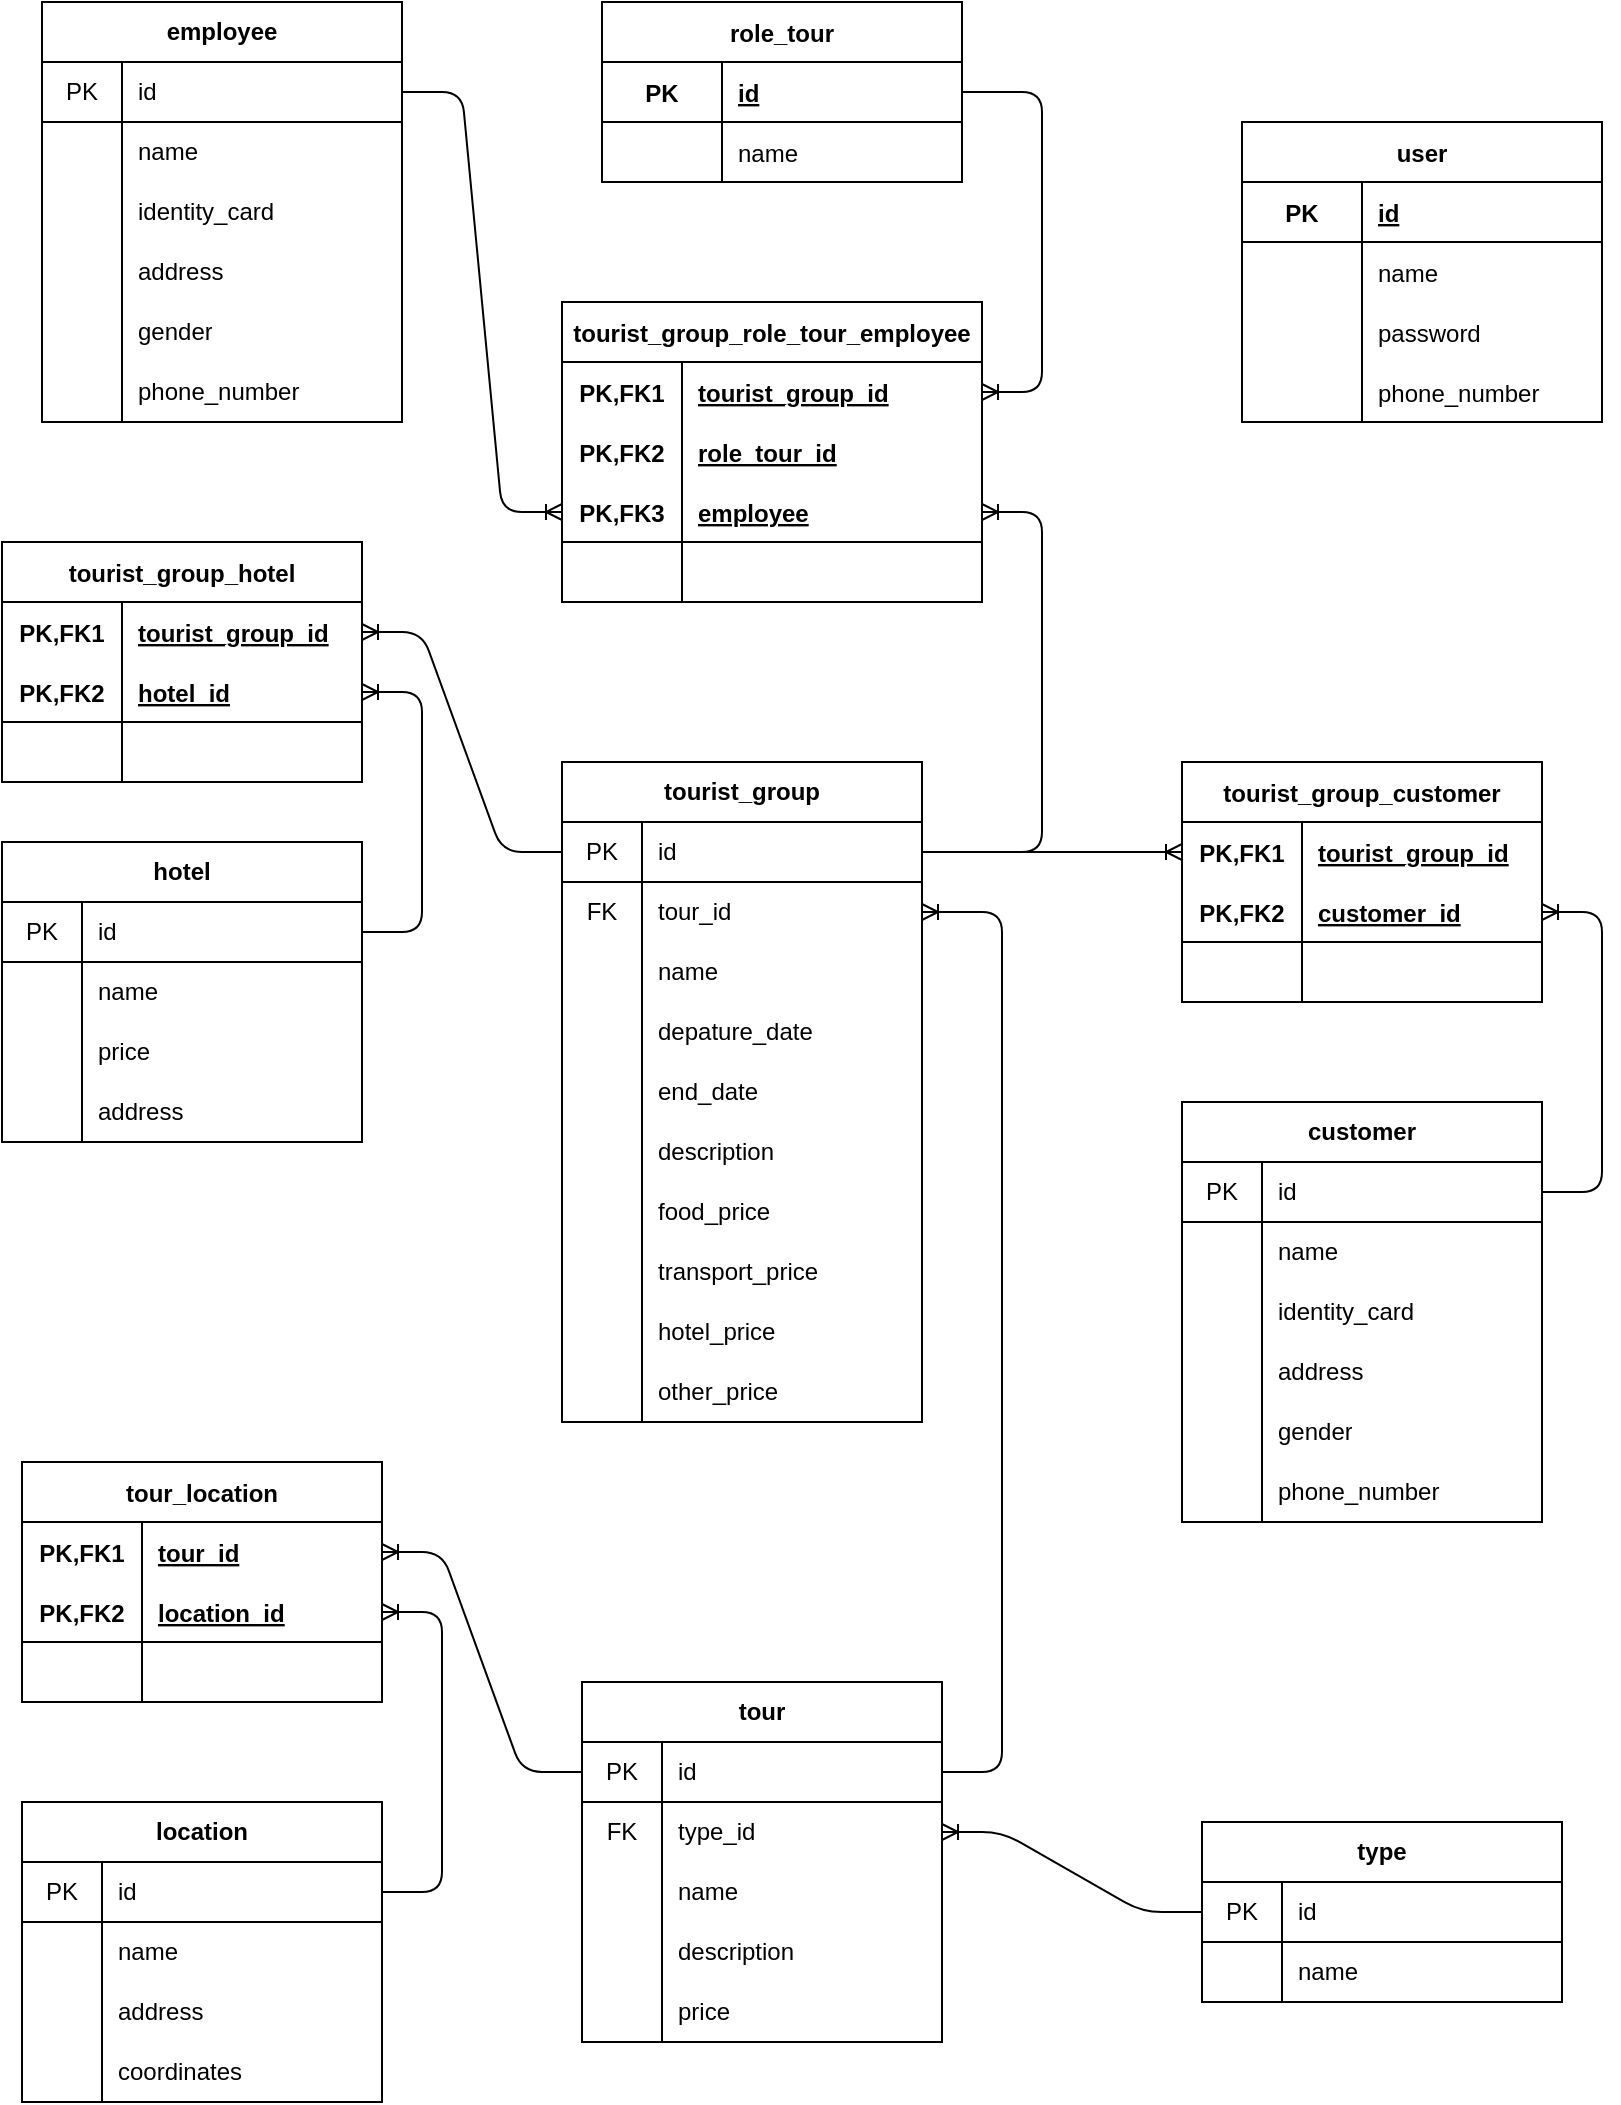 <mxfile version="14.2.9" type="device"><diagram id="lUeKgYUDVkB5Q3evvLeI" name="Page-1"><mxGraphModel dx="942" dy="582" grid="1" gridSize="10" guides="1" tooltips="1" connect="1" arrows="1" fold="1" page="1" pageScale="1" pageWidth="850" pageHeight="1100" math="0" shadow="0"><root><mxCell id="0"/><mxCell id="1" parent="0"/><mxCell id="vAfsDBwlQdZObKv4hRx3-1" value="tour" style="shape=table;html=1;whiteSpace=wrap;startSize=30;container=1;collapsible=0;childLayout=tableLayout;fixedRows=1;rowLines=0;fontStyle=1;align=center;" parent="1" vertex="1"><mxGeometry x="310" y="860" width="180" height="180" as="geometry"/></mxCell><mxCell id="vAfsDBwlQdZObKv4hRx3-2" value="" style="shape=partialRectangle;html=1;whiteSpace=wrap;collapsible=0;dropTarget=0;pointerEvents=0;fillColor=none;top=0;left=0;bottom=1;right=0;points=[[0,0.5],[1,0.5]];portConstraint=eastwest;" parent="vAfsDBwlQdZObKv4hRx3-1" vertex="1"><mxGeometry y="30" width="180" height="30" as="geometry"/></mxCell><mxCell id="vAfsDBwlQdZObKv4hRx3-3" value="PK" style="shape=partialRectangle;html=1;whiteSpace=wrap;connectable=0;fillColor=none;top=0;left=0;bottom=0;right=0;overflow=hidden;" parent="vAfsDBwlQdZObKv4hRx3-2" vertex="1"><mxGeometry width="40" height="30" as="geometry"/></mxCell><mxCell id="vAfsDBwlQdZObKv4hRx3-4" value="id" style="shape=partialRectangle;html=1;whiteSpace=wrap;connectable=0;fillColor=none;top=0;left=0;bottom=0;right=0;align=left;spacingLeft=6;overflow=hidden;" parent="vAfsDBwlQdZObKv4hRx3-2" vertex="1"><mxGeometry x="40" width="140" height="30" as="geometry"/></mxCell><mxCell id="NGo3W7iAm7WaBRAVLlbS-33" style="shape=partialRectangle;html=1;whiteSpace=wrap;collapsible=0;dropTarget=0;pointerEvents=0;fillColor=none;top=0;left=0;bottom=0;right=0;points=[[0,0.5],[1,0.5]];portConstraint=eastwest;" parent="vAfsDBwlQdZObKv4hRx3-1" vertex="1"><mxGeometry y="60" width="180" height="30" as="geometry"/></mxCell><mxCell id="NGo3W7iAm7WaBRAVLlbS-34" value="FK" style="shape=partialRectangle;html=1;whiteSpace=wrap;connectable=0;fillColor=none;top=0;left=0;bottom=0;right=0;overflow=hidden;" parent="NGo3W7iAm7WaBRAVLlbS-33" vertex="1"><mxGeometry width="40" height="30" as="geometry"/></mxCell><mxCell id="NGo3W7iAm7WaBRAVLlbS-35" value="type_id" style="shape=partialRectangle;html=1;whiteSpace=wrap;connectable=0;fillColor=none;top=0;left=0;bottom=0;right=0;align=left;spacingLeft=6;overflow=hidden;" parent="NGo3W7iAm7WaBRAVLlbS-33" vertex="1"><mxGeometry x="40" width="140" height="30" as="geometry"/></mxCell><mxCell id="vAfsDBwlQdZObKv4hRx3-5" value="" style="shape=partialRectangle;html=1;whiteSpace=wrap;collapsible=0;dropTarget=0;pointerEvents=0;fillColor=none;top=0;left=0;bottom=0;right=0;points=[[0,0.5],[1,0.5]];portConstraint=eastwest;" parent="vAfsDBwlQdZObKv4hRx3-1" vertex="1"><mxGeometry y="90" width="180" height="30" as="geometry"/></mxCell><mxCell id="vAfsDBwlQdZObKv4hRx3-6" value="" style="shape=partialRectangle;html=1;whiteSpace=wrap;connectable=0;fillColor=none;top=0;left=0;bottom=0;right=0;overflow=hidden;" parent="vAfsDBwlQdZObKv4hRx3-5" vertex="1"><mxGeometry width="40" height="30" as="geometry"/></mxCell><mxCell id="vAfsDBwlQdZObKv4hRx3-7" value="name" style="shape=partialRectangle;html=1;whiteSpace=wrap;connectable=0;fillColor=none;top=0;left=0;bottom=0;right=0;align=left;spacingLeft=6;overflow=hidden;" parent="vAfsDBwlQdZObKv4hRx3-5" vertex="1"><mxGeometry x="40" width="140" height="30" as="geometry"/></mxCell><mxCell id="vAfsDBwlQdZObKv4hRx3-8" value="" style="shape=partialRectangle;html=1;whiteSpace=wrap;collapsible=0;dropTarget=0;pointerEvents=0;fillColor=none;top=0;left=0;bottom=0;right=0;points=[[0,0.5],[1,0.5]];portConstraint=eastwest;" parent="vAfsDBwlQdZObKv4hRx3-1" vertex="1"><mxGeometry y="120" width="180" height="30" as="geometry"/></mxCell><mxCell id="vAfsDBwlQdZObKv4hRx3-9" value="" style="shape=partialRectangle;html=1;whiteSpace=wrap;connectable=0;fillColor=none;top=0;left=0;bottom=0;right=0;overflow=hidden;" parent="vAfsDBwlQdZObKv4hRx3-8" vertex="1"><mxGeometry width="40" height="30" as="geometry"/></mxCell><mxCell id="vAfsDBwlQdZObKv4hRx3-10" value="description" style="shape=partialRectangle;html=1;whiteSpace=wrap;connectable=0;fillColor=none;top=0;left=0;bottom=0;right=0;align=left;spacingLeft=6;overflow=hidden;" parent="vAfsDBwlQdZObKv4hRx3-8" vertex="1"><mxGeometry x="40" width="140" height="30" as="geometry"/></mxCell><mxCell id="vAfsDBwlQdZObKv4hRx3-21" style="shape=partialRectangle;html=1;whiteSpace=wrap;collapsible=0;dropTarget=0;pointerEvents=0;fillColor=none;top=0;left=0;bottom=0;right=0;points=[[0,0.5],[1,0.5]];portConstraint=eastwest;" parent="vAfsDBwlQdZObKv4hRx3-1" vertex="1"><mxGeometry y="150" width="180" height="30" as="geometry"/></mxCell><mxCell id="vAfsDBwlQdZObKv4hRx3-22" style="shape=partialRectangle;html=1;whiteSpace=wrap;connectable=0;fillColor=none;top=0;left=0;bottom=0;right=0;overflow=hidden;" parent="vAfsDBwlQdZObKv4hRx3-21" vertex="1"><mxGeometry width="40" height="30" as="geometry"/></mxCell><mxCell id="vAfsDBwlQdZObKv4hRx3-23" value="price" style="shape=partialRectangle;html=1;whiteSpace=wrap;connectable=0;fillColor=none;top=0;left=0;bottom=0;right=0;align=left;spacingLeft=6;overflow=hidden;" parent="vAfsDBwlQdZObKv4hRx3-21" vertex="1"><mxGeometry x="40" width="140" height="30" as="geometry"/></mxCell><mxCell id="vAfsDBwlQdZObKv4hRx3-24" value="location" style="shape=table;html=1;whiteSpace=wrap;startSize=30;container=1;collapsible=0;childLayout=tableLayout;fixedRows=1;rowLines=0;fontStyle=1;align=center;" parent="1" vertex="1"><mxGeometry x="30" y="920" width="180" height="150" as="geometry"/></mxCell><mxCell id="vAfsDBwlQdZObKv4hRx3-25" value="" style="shape=partialRectangle;html=1;whiteSpace=wrap;collapsible=0;dropTarget=0;pointerEvents=0;fillColor=none;top=0;left=0;bottom=1;right=0;points=[[0,0.5],[1,0.5]];portConstraint=eastwest;" parent="vAfsDBwlQdZObKv4hRx3-24" vertex="1"><mxGeometry y="30" width="180" height="30" as="geometry"/></mxCell><mxCell id="vAfsDBwlQdZObKv4hRx3-26" value="PK" style="shape=partialRectangle;html=1;whiteSpace=wrap;connectable=0;fillColor=none;top=0;left=0;bottom=0;right=0;overflow=hidden;" parent="vAfsDBwlQdZObKv4hRx3-25" vertex="1"><mxGeometry width="40" height="30" as="geometry"/></mxCell><mxCell id="vAfsDBwlQdZObKv4hRx3-27" value="id" style="shape=partialRectangle;html=1;whiteSpace=wrap;connectable=0;fillColor=none;top=0;left=0;bottom=0;right=0;align=left;spacingLeft=6;overflow=hidden;" parent="vAfsDBwlQdZObKv4hRx3-25" vertex="1"><mxGeometry x="40" width="140" height="30" as="geometry"/></mxCell><mxCell id="vAfsDBwlQdZObKv4hRx3-28" value="" style="shape=partialRectangle;html=1;whiteSpace=wrap;collapsible=0;dropTarget=0;pointerEvents=0;fillColor=none;top=0;left=0;bottom=0;right=0;points=[[0,0.5],[1,0.5]];portConstraint=eastwest;" parent="vAfsDBwlQdZObKv4hRx3-24" vertex="1"><mxGeometry y="60" width="180" height="30" as="geometry"/></mxCell><mxCell id="vAfsDBwlQdZObKv4hRx3-29" value="" style="shape=partialRectangle;html=1;whiteSpace=wrap;connectable=0;fillColor=none;top=0;left=0;bottom=0;right=0;overflow=hidden;" parent="vAfsDBwlQdZObKv4hRx3-28" vertex="1"><mxGeometry width="40" height="30" as="geometry"/></mxCell><mxCell id="vAfsDBwlQdZObKv4hRx3-30" value="name" style="shape=partialRectangle;html=1;whiteSpace=wrap;connectable=0;fillColor=none;top=0;left=0;bottom=0;right=0;align=left;spacingLeft=6;overflow=hidden;" parent="vAfsDBwlQdZObKv4hRx3-28" vertex="1"><mxGeometry x="40" width="140" height="30" as="geometry"/></mxCell><mxCell id="vAfsDBwlQdZObKv4hRx3-31" value="" style="shape=partialRectangle;html=1;whiteSpace=wrap;collapsible=0;dropTarget=0;pointerEvents=0;fillColor=none;top=0;left=0;bottom=0;right=0;points=[[0,0.5],[1,0.5]];portConstraint=eastwest;" parent="vAfsDBwlQdZObKv4hRx3-24" vertex="1"><mxGeometry y="90" width="180" height="30" as="geometry"/></mxCell><mxCell id="vAfsDBwlQdZObKv4hRx3-32" value="" style="shape=partialRectangle;html=1;whiteSpace=wrap;connectable=0;fillColor=none;top=0;left=0;bottom=0;right=0;overflow=hidden;" parent="vAfsDBwlQdZObKv4hRx3-31" vertex="1"><mxGeometry width="40" height="30" as="geometry"/></mxCell><mxCell id="vAfsDBwlQdZObKv4hRx3-33" value="address" style="shape=partialRectangle;html=1;whiteSpace=wrap;connectable=0;fillColor=none;top=0;left=0;bottom=0;right=0;align=left;spacingLeft=6;overflow=hidden;" parent="vAfsDBwlQdZObKv4hRx3-31" vertex="1"><mxGeometry x="40" width="140" height="30" as="geometry"/></mxCell><mxCell id="vAfsDBwlQdZObKv4hRx3-34" style="shape=partialRectangle;html=1;whiteSpace=wrap;collapsible=0;dropTarget=0;pointerEvents=0;fillColor=none;top=0;left=0;bottom=0;right=0;points=[[0,0.5],[1,0.5]];portConstraint=eastwest;" parent="vAfsDBwlQdZObKv4hRx3-24" vertex="1"><mxGeometry y="120" width="180" height="30" as="geometry"/></mxCell><mxCell id="vAfsDBwlQdZObKv4hRx3-35" style="shape=partialRectangle;html=1;whiteSpace=wrap;connectable=0;fillColor=none;top=0;left=0;bottom=0;right=0;overflow=hidden;" parent="vAfsDBwlQdZObKv4hRx3-34" vertex="1"><mxGeometry width="40" height="30" as="geometry"/></mxCell><mxCell id="vAfsDBwlQdZObKv4hRx3-36" value="coordinates" style="shape=partialRectangle;html=1;whiteSpace=wrap;connectable=0;fillColor=none;top=0;left=0;bottom=0;right=0;align=left;spacingLeft=6;overflow=hidden;" parent="vAfsDBwlQdZObKv4hRx3-34" vertex="1"><mxGeometry x="40" width="140" height="30" as="geometry"/></mxCell><mxCell id="vAfsDBwlQdZObKv4hRx3-37" value="type" style="shape=table;html=1;whiteSpace=wrap;startSize=30;container=1;collapsible=0;childLayout=tableLayout;fixedRows=1;rowLines=0;fontStyle=1;align=center;" parent="1" vertex="1"><mxGeometry x="620" y="930" width="180" height="90" as="geometry"/></mxCell><mxCell id="vAfsDBwlQdZObKv4hRx3-38" value="" style="shape=partialRectangle;html=1;whiteSpace=wrap;collapsible=0;dropTarget=0;pointerEvents=0;fillColor=none;top=0;left=0;bottom=1;right=0;points=[[0,0.5],[1,0.5]];portConstraint=eastwest;" parent="vAfsDBwlQdZObKv4hRx3-37" vertex="1"><mxGeometry y="30" width="180" height="30" as="geometry"/></mxCell><mxCell id="vAfsDBwlQdZObKv4hRx3-39" value="PK" style="shape=partialRectangle;html=1;whiteSpace=wrap;connectable=0;fillColor=none;top=0;left=0;bottom=0;right=0;overflow=hidden;" parent="vAfsDBwlQdZObKv4hRx3-38" vertex="1"><mxGeometry width="40" height="30" as="geometry"/></mxCell><mxCell id="vAfsDBwlQdZObKv4hRx3-40" value="id" style="shape=partialRectangle;html=1;whiteSpace=wrap;connectable=0;fillColor=none;top=0;left=0;bottom=0;right=0;align=left;spacingLeft=6;overflow=hidden;" parent="vAfsDBwlQdZObKv4hRx3-38" vertex="1"><mxGeometry x="40" width="140" height="30" as="geometry"/></mxCell><mxCell id="vAfsDBwlQdZObKv4hRx3-41" value="" style="shape=partialRectangle;html=1;whiteSpace=wrap;collapsible=0;dropTarget=0;pointerEvents=0;fillColor=none;top=0;left=0;bottom=0;right=0;points=[[0,0.5],[1,0.5]];portConstraint=eastwest;" parent="vAfsDBwlQdZObKv4hRx3-37" vertex="1"><mxGeometry y="60" width="180" height="30" as="geometry"/></mxCell><mxCell id="vAfsDBwlQdZObKv4hRx3-42" value="" style="shape=partialRectangle;html=1;whiteSpace=wrap;connectable=0;fillColor=none;top=0;left=0;bottom=0;right=0;overflow=hidden;" parent="vAfsDBwlQdZObKv4hRx3-41" vertex="1"><mxGeometry width="40" height="30" as="geometry"/></mxCell><mxCell id="vAfsDBwlQdZObKv4hRx3-43" value="name" style="shape=partialRectangle;html=1;whiteSpace=wrap;connectable=0;fillColor=none;top=0;left=0;bottom=0;right=0;align=left;spacingLeft=6;overflow=hidden;" parent="vAfsDBwlQdZObKv4hRx3-41" vertex="1"><mxGeometry x="40" width="140" height="30" as="geometry"/></mxCell><mxCell id="vAfsDBwlQdZObKv4hRx3-50" value="customer" style="shape=table;html=1;whiteSpace=wrap;startSize=30;container=1;collapsible=0;childLayout=tableLayout;fixedRows=1;rowLines=0;fontStyle=1;align=center;" parent="1" vertex="1"><mxGeometry x="610" y="570" width="180" height="210" as="geometry"/></mxCell><mxCell id="vAfsDBwlQdZObKv4hRx3-51" value="" style="shape=partialRectangle;html=1;whiteSpace=wrap;collapsible=0;dropTarget=0;pointerEvents=0;fillColor=none;top=0;left=0;bottom=1;right=0;points=[[0,0.5],[1,0.5]];portConstraint=eastwest;" parent="vAfsDBwlQdZObKv4hRx3-50" vertex="1"><mxGeometry y="30" width="180" height="30" as="geometry"/></mxCell><mxCell id="vAfsDBwlQdZObKv4hRx3-52" value="PK" style="shape=partialRectangle;html=1;whiteSpace=wrap;connectable=0;fillColor=none;top=0;left=0;bottom=0;right=0;overflow=hidden;" parent="vAfsDBwlQdZObKv4hRx3-51" vertex="1"><mxGeometry width="40" height="30" as="geometry"/></mxCell><mxCell id="vAfsDBwlQdZObKv4hRx3-53" value="id" style="shape=partialRectangle;html=1;whiteSpace=wrap;connectable=0;fillColor=none;top=0;left=0;bottom=0;right=0;align=left;spacingLeft=6;overflow=hidden;" parent="vAfsDBwlQdZObKv4hRx3-51" vertex="1"><mxGeometry x="40" width="140" height="30" as="geometry"/></mxCell><mxCell id="vAfsDBwlQdZObKv4hRx3-54" value="" style="shape=partialRectangle;html=1;whiteSpace=wrap;collapsible=0;dropTarget=0;pointerEvents=0;fillColor=none;top=0;left=0;bottom=0;right=0;points=[[0,0.5],[1,0.5]];portConstraint=eastwest;" parent="vAfsDBwlQdZObKv4hRx3-50" vertex="1"><mxGeometry y="60" width="180" height="30" as="geometry"/></mxCell><mxCell id="vAfsDBwlQdZObKv4hRx3-55" value="" style="shape=partialRectangle;html=1;whiteSpace=wrap;connectable=0;fillColor=none;top=0;left=0;bottom=0;right=0;overflow=hidden;" parent="vAfsDBwlQdZObKv4hRx3-54" vertex="1"><mxGeometry width="40" height="30" as="geometry"/></mxCell><mxCell id="vAfsDBwlQdZObKv4hRx3-56" value="&lt;span&gt;name&lt;/span&gt;" style="shape=partialRectangle;html=1;whiteSpace=wrap;connectable=0;fillColor=none;top=0;left=0;bottom=0;right=0;align=left;spacingLeft=6;overflow=hidden;" parent="vAfsDBwlQdZObKv4hRx3-54" vertex="1"><mxGeometry x="40" width="140" height="30" as="geometry"/></mxCell><mxCell id="vAfsDBwlQdZObKv4hRx3-57" value="" style="shape=partialRectangle;html=1;whiteSpace=wrap;collapsible=0;dropTarget=0;pointerEvents=0;fillColor=none;top=0;left=0;bottom=0;right=0;points=[[0,0.5],[1,0.5]];portConstraint=eastwest;" parent="vAfsDBwlQdZObKv4hRx3-50" vertex="1"><mxGeometry y="90" width="180" height="30" as="geometry"/></mxCell><mxCell id="vAfsDBwlQdZObKv4hRx3-58" value="" style="shape=partialRectangle;html=1;whiteSpace=wrap;connectable=0;fillColor=none;top=0;left=0;bottom=0;right=0;overflow=hidden;" parent="vAfsDBwlQdZObKv4hRx3-57" vertex="1"><mxGeometry width="40" height="30" as="geometry"/></mxCell><mxCell id="vAfsDBwlQdZObKv4hRx3-59" value="&lt;span&gt;identity_card&lt;/span&gt;" style="shape=partialRectangle;html=1;whiteSpace=wrap;connectable=0;fillColor=none;top=0;left=0;bottom=0;right=0;align=left;spacingLeft=6;overflow=hidden;" parent="vAfsDBwlQdZObKv4hRx3-57" vertex="1"><mxGeometry x="40" width="140" height="30" as="geometry"/></mxCell><mxCell id="vAfsDBwlQdZObKv4hRx3-60" style="shape=partialRectangle;html=1;whiteSpace=wrap;collapsible=0;dropTarget=0;pointerEvents=0;fillColor=none;top=0;left=0;bottom=0;right=0;points=[[0,0.5],[1,0.5]];portConstraint=eastwest;" parent="vAfsDBwlQdZObKv4hRx3-50" vertex="1"><mxGeometry y="120" width="180" height="30" as="geometry"/></mxCell><mxCell id="vAfsDBwlQdZObKv4hRx3-61" style="shape=partialRectangle;html=1;whiteSpace=wrap;connectable=0;fillColor=none;top=0;left=0;bottom=0;right=0;overflow=hidden;" parent="vAfsDBwlQdZObKv4hRx3-60" vertex="1"><mxGeometry width="40" height="30" as="geometry"/></mxCell><mxCell id="vAfsDBwlQdZObKv4hRx3-62" value="&lt;span&gt;address&lt;/span&gt;" style="shape=partialRectangle;html=1;whiteSpace=wrap;connectable=0;fillColor=none;top=0;left=0;bottom=0;right=0;align=left;spacingLeft=6;overflow=hidden;" parent="vAfsDBwlQdZObKv4hRx3-60" vertex="1"><mxGeometry x="40" width="140" height="30" as="geometry"/></mxCell><mxCell id="vAfsDBwlQdZObKv4hRx3-266" style="shape=partialRectangle;html=1;whiteSpace=wrap;collapsible=0;dropTarget=0;pointerEvents=0;fillColor=none;top=0;left=0;bottom=0;right=0;points=[[0,0.5],[1,0.5]];portConstraint=eastwest;" parent="vAfsDBwlQdZObKv4hRx3-50" vertex="1"><mxGeometry y="150" width="180" height="30" as="geometry"/></mxCell><mxCell id="vAfsDBwlQdZObKv4hRx3-267" style="shape=partialRectangle;html=1;whiteSpace=wrap;connectable=0;fillColor=none;top=0;left=0;bottom=0;right=0;overflow=hidden;" parent="vAfsDBwlQdZObKv4hRx3-266" vertex="1"><mxGeometry width="40" height="30" as="geometry"/></mxCell><mxCell id="vAfsDBwlQdZObKv4hRx3-268" value="&lt;span&gt;gender&lt;/span&gt;" style="shape=partialRectangle;html=1;whiteSpace=wrap;connectable=0;fillColor=none;top=0;left=0;bottom=0;right=0;align=left;spacingLeft=6;overflow=hidden;" parent="vAfsDBwlQdZObKv4hRx3-266" vertex="1"><mxGeometry x="40" width="140" height="30" as="geometry"/></mxCell><mxCell id="vAfsDBwlQdZObKv4hRx3-263" style="shape=partialRectangle;html=1;whiteSpace=wrap;collapsible=0;dropTarget=0;pointerEvents=0;fillColor=none;top=0;left=0;bottom=0;right=0;points=[[0,0.5],[1,0.5]];portConstraint=eastwest;" parent="vAfsDBwlQdZObKv4hRx3-50" vertex="1"><mxGeometry y="180" width="180" height="30" as="geometry"/></mxCell><mxCell id="vAfsDBwlQdZObKv4hRx3-264" style="shape=partialRectangle;html=1;whiteSpace=wrap;connectable=0;fillColor=none;top=0;left=0;bottom=0;right=0;overflow=hidden;" parent="vAfsDBwlQdZObKv4hRx3-263" vertex="1"><mxGeometry width="40" height="30" as="geometry"/></mxCell><mxCell id="vAfsDBwlQdZObKv4hRx3-265" value="&lt;span&gt;phone_number&lt;/span&gt;" style="shape=partialRectangle;html=1;whiteSpace=wrap;connectable=0;fillColor=none;top=0;left=0;bottom=0;right=0;align=left;spacingLeft=6;overflow=hidden;" parent="vAfsDBwlQdZObKv4hRx3-263" vertex="1"><mxGeometry x="40" width="140" height="30" as="geometry"/></mxCell><mxCell id="vAfsDBwlQdZObKv4hRx3-63" value="tourist_group" style="shape=table;html=1;whiteSpace=wrap;startSize=30;container=1;collapsible=0;childLayout=tableLayout;fixedRows=1;rowLines=0;fontStyle=1;align=center;" parent="1" vertex="1"><mxGeometry x="300" y="400" width="180" height="330" as="geometry"/></mxCell><mxCell id="vAfsDBwlQdZObKv4hRx3-64" value="" style="shape=partialRectangle;html=1;whiteSpace=wrap;collapsible=0;dropTarget=0;pointerEvents=0;fillColor=none;top=0;left=0;bottom=1;right=0;points=[[0,0.5],[1,0.5]];portConstraint=eastwest;" parent="vAfsDBwlQdZObKv4hRx3-63" vertex="1"><mxGeometry y="30" width="180" height="30" as="geometry"/></mxCell><mxCell id="vAfsDBwlQdZObKv4hRx3-65" value="PK" style="shape=partialRectangle;html=1;whiteSpace=wrap;connectable=0;fillColor=none;top=0;left=0;bottom=0;right=0;overflow=hidden;" parent="vAfsDBwlQdZObKv4hRx3-64" vertex="1"><mxGeometry width="40" height="30" as="geometry"/></mxCell><mxCell id="vAfsDBwlQdZObKv4hRx3-66" value="id" style="shape=partialRectangle;html=1;whiteSpace=wrap;connectable=0;fillColor=none;top=0;left=0;bottom=0;right=0;align=left;spacingLeft=6;overflow=hidden;" parent="vAfsDBwlQdZObKv4hRx3-64" vertex="1"><mxGeometry x="40" width="140" height="30" as="geometry"/></mxCell><mxCell id="NGo3W7iAm7WaBRAVLlbS-39" style="shape=partialRectangle;html=1;whiteSpace=wrap;collapsible=0;dropTarget=0;pointerEvents=0;fillColor=none;top=0;left=0;bottom=0;right=0;points=[[0,0.5],[1,0.5]];portConstraint=eastwest;" parent="vAfsDBwlQdZObKv4hRx3-63" vertex="1"><mxGeometry y="60" width="180" height="30" as="geometry"/></mxCell><mxCell id="NGo3W7iAm7WaBRAVLlbS-40" value="FK" style="shape=partialRectangle;html=1;whiteSpace=wrap;connectable=0;fillColor=none;top=0;left=0;bottom=0;right=0;overflow=hidden;" parent="NGo3W7iAm7WaBRAVLlbS-39" vertex="1"><mxGeometry width="40" height="30" as="geometry"/></mxCell><mxCell id="NGo3W7iAm7WaBRAVLlbS-41" value="tour_id" style="shape=partialRectangle;html=1;whiteSpace=wrap;connectable=0;fillColor=none;top=0;left=0;bottom=0;right=0;align=left;spacingLeft=6;overflow=hidden;" parent="NGo3W7iAm7WaBRAVLlbS-39" vertex="1"><mxGeometry x="40" width="140" height="30" as="geometry"/></mxCell><mxCell id="vAfsDBwlQdZObKv4hRx3-67" value="" style="shape=partialRectangle;html=1;whiteSpace=wrap;collapsible=0;dropTarget=0;pointerEvents=0;fillColor=none;top=0;left=0;bottom=0;right=0;points=[[0,0.5],[1,0.5]];portConstraint=eastwest;" parent="vAfsDBwlQdZObKv4hRx3-63" vertex="1"><mxGeometry y="90" width="180" height="30" as="geometry"/></mxCell><mxCell id="vAfsDBwlQdZObKv4hRx3-68" value="" style="shape=partialRectangle;html=1;whiteSpace=wrap;connectable=0;fillColor=none;top=0;left=0;bottom=0;right=0;overflow=hidden;" parent="vAfsDBwlQdZObKv4hRx3-67" vertex="1"><mxGeometry width="40" height="30" as="geometry"/></mxCell><mxCell id="vAfsDBwlQdZObKv4hRx3-69" value="name" style="shape=partialRectangle;html=1;whiteSpace=wrap;connectable=0;fillColor=none;top=0;left=0;bottom=0;right=0;align=left;spacingLeft=6;overflow=hidden;" parent="vAfsDBwlQdZObKv4hRx3-67" vertex="1"><mxGeometry x="40" width="140" height="30" as="geometry"/></mxCell><mxCell id="vAfsDBwlQdZObKv4hRx3-70" value="" style="shape=partialRectangle;html=1;whiteSpace=wrap;collapsible=0;dropTarget=0;pointerEvents=0;fillColor=none;top=0;left=0;bottom=0;right=0;points=[[0,0.5],[1,0.5]];portConstraint=eastwest;" parent="vAfsDBwlQdZObKv4hRx3-63" vertex="1"><mxGeometry y="120" width="180" height="30" as="geometry"/></mxCell><mxCell id="vAfsDBwlQdZObKv4hRx3-71" value="&#10;&#10;&lt;strong style=&quot;box-sizing: border-box; margin: 0px; font-weight: inherit; padding: 0px 2px; background-color: rgba(255, 190, 73, 0.48); color: rgb(30, 31, 32); font-family: roboto, &amp;quot;helvetica neue&amp;quot;, sans-serif; font-size: 14px; font-style: normal; letter-spacing: normal; text-indent: 0px; text-transform: none; word-spacing: 1px;&quot;&gt;departure&lt;/strong&gt;&#10;&#10;" style="shape=partialRectangle;html=1;whiteSpace=wrap;connectable=0;fillColor=none;top=0;left=0;bottom=0;right=0;overflow=hidden;" parent="vAfsDBwlQdZObKv4hRx3-70" vertex="1"><mxGeometry width="40" height="30" as="geometry"/></mxCell><mxCell id="vAfsDBwlQdZObKv4hRx3-72" value="depature_date" style="shape=partialRectangle;html=1;whiteSpace=wrap;connectable=0;fillColor=none;top=0;left=0;bottom=0;right=0;align=left;spacingLeft=6;overflow=hidden;" parent="vAfsDBwlQdZObKv4hRx3-70" vertex="1"><mxGeometry x="40" width="140" height="30" as="geometry"/></mxCell><mxCell id="vAfsDBwlQdZObKv4hRx3-73" style="shape=partialRectangle;html=1;whiteSpace=wrap;collapsible=0;dropTarget=0;pointerEvents=0;fillColor=none;top=0;left=0;bottom=0;right=0;points=[[0,0.5],[1,0.5]];portConstraint=eastwest;" parent="vAfsDBwlQdZObKv4hRx3-63" vertex="1"><mxGeometry y="150" width="180" height="30" as="geometry"/></mxCell><mxCell id="vAfsDBwlQdZObKv4hRx3-74" style="shape=partialRectangle;html=1;whiteSpace=wrap;connectable=0;fillColor=none;top=0;left=0;bottom=0;right=0;overflow=hidden;" parent="vAfsDBwlQdZObKv4hRx3-73" vertex="1"><mxGeometry width="40" height="30" as="geometry"/></mxCell><mxCell id="vAfsDBwlQdZObKv4hRx3-75" value="end_date" style="shape=partialRectangle;html=1;whiteSpace=wrap;connectable=0;fillColor=none;top=0;left=0;bottom=0;right=0;align=left;spacingLeft=6;overflow=hidden;" parent="vAfsDBwlQdZObKv4hRx3-73" vertex="1"><mxGeometry x="40" width="140" height="30" as="geometry"/></mxCell><mxCell id="vAfsDBwlQdZObKv4hRx3-176" style="shape=partialRectangle;html=1;whiteSpace=wrap;collapsible=0;dropTarget=0;pointerEvents=0;fillColor=none;top=0;left=0;bottom=0;right=0;points=[[0,0.5],[1,0.5]];portConstraint=eastwest;" parent="vAfsDBwlQdZObKv4hRx3-63" vertex="1"><mxGeometry y="180" width="180" height="30" as="geometry"/></mxCell><mxCell id="vAfsDBwlQdZObKv4hRx3-177" style="shape=partialRectangle;html=1;whiteSpace=wrap;connectable=0;fillColor=none;top=0;left=0;bottom=0;right=0;overflow=hidden;" parent="vAfsDBwlQdZObKv4hRx3-176" vertex="1"><mxGeometry width="40" height="30" as="geometry"/></mxCell><mxCell id="vAfsDBwlQdZObKv4hRx3-178" value="description" style="shape=partialRectangle;html=1;whiteSpace=wrap;connectable=0;fillColor=none;top=0;left=0;bottom=0;right=0;align=left;spacingLeft=6;overflow=hidden;" parent="vAfsDBwlQdZObKv4hRx3-176" vertex="1"><mxGeometry x="40" width="140" height="30" as="geometry"/></mxCell><mxCell id="vAfsDBwlQdZObKv4hRx3-179" style="shape=partialRectangle;html=1;whiteSpace=wrap;collapsible=0;dropTarget=0;pointerEvents=0;fillColor=none;top=0;left=0;bottom=0;right=0;points=[[0,0.5],[1,0.5]];portConstraint=eastwest;" parent="vAfsDBwlQdZObKv4hRx3-63" vertex="1"><mxGeometry y="210" width="180" height="30" as="geometry"/></mxCell><mxCell id="vAfsDBwlQdZObKv4hRx3-180" style="shape=partialRectangle;html=1;whiteSpace=wrap;connectable=0;fillColor=none;top=0;left=0;bottom=0;right=0;overflow=hidden;" parent="vAfsDBwlQdZObKv4hRx3-179" vertex="1"><mxGeometry width="40" height="30" as="geometry"/></mxCell><mxCell id="vAfsDBwlQdZObKv4hRx3-181" value="food_price" style="shape=partialRectangle;html=1;whiteSpace=wrap;connectable=0;fillColor=none;top=0;left=0;bottom=0;right=0;align=left;spacingLeft=6;overflow=hidden;" parent="vAfsDBwlQdZObKv4hRx3-179" vertex="1"><mxGeometry x="40" width="140" height="30" as="geometry"/></mxCell><mxCell id="vAfsDBwlQdZObKv4hRx3-182" style="shape=partialRectangle;html=1;whiteSpace=wrap;collapsible=0;dropTarget=0;pointerEvents=0;fillColor=none;top=0;left=0;bottom=0;right=0;points=[[0,0.5],[1,0.5]];portConstraint=eastwest;" parent="vAfsDBwlQdZObKv4hRx3-63" vertex="1"><mxGeometry y="240" width="180" height="30" as="geometry"/></mxCell><mxCell id="vAfsDBwlQdZObKv4hRx3-183" style="shape=partialRectangle;html=1;whiteSpace=wrap;connectable=0;fillColor=none;top=0;left=0;bottom=0;right=0;overflow=hidden;" parent="vAfsDBwlQdZObKv4hRx3-182" vertex="1"><mxGeometry width="40" height="30" as="geometry"/></mxCell><mxCell id="vAfsDBwlQdZObKv4hRx3-184" value="transport_price" style="shape=partialRectangle;html=1;whiteSpace=wrap;connectable=0;fillColor=none;top=0;left=0;bottom=0;right=0;align=left;spacingLeft=6;overflow=hidden;" parent="vAfsDBwlQdZObKv4hRx3-182" vertex="1"><mxGeometry x="40" width="140" height="30" as="geometry"/></mxCell><mxCell id="NGo3W7iAm7WaBRAVLlbS-1" style="shape=partialRectangle;html=1;whiteSpace=wrap;collapsible=0;dropTarget=0;pointerEvents=0;fillColor=none;top=0;left=0;bottom=0;right=0;points=[[0,0.5],[1,0.5]];portConstraint=eastwest;" parent="vAfsDBwlQdZObKv4hRx3-63" vertex="1"><mxGeometry y="270" width="180" height="30" as="geometry"/></mxCell><mxCell id="NGo3W7iAm7WaBRAVLlbS-2" style="shape=partialRectangle;html=1;whiteSpace=wrap;connectable=0;fillColor=none;top=0;left=0;bottom=0;right=0;overflow=hidden;" parent="NGo3W7iAm7WaBRAVLlbS-1" vertex="1"><mxGeometry width="40" height="30" as="geometry"/></mxCell><mxCell id="NGo3W7iAm7WaBRAVLlbS-3" value="hotel_price" style="shape=partialRectangle;html=1;whiteSpace=wrap;connectable=0;fillColor=none;top=0;left=0;bottom=0;right=0;align=left;spacingLeft=6;overflow=hidden;" parent="NGo3W7iAm7WaBRAVLlbS-1" vertex="1"><mxGeometry x="40" width="140" height="30" as="geometry"/></mxCell><mxCell id="vAfsDBwlQdZObKv4hRx3-185" style="shape=partialRectangle;html=1;whiteSpace=wrap;collapsible=0;dropTarget=0;pointerEvents=0;fillColor=none;top=0;left=0;bottom=0;right=0;points=[[0,0.5],[1,0.5]];portConstraint=eastwest;" parent="vAfsDBwlQdZObKv4hRx3-63" vertex="1"><mxGeometry y="300" width="180" height="30" as="geometry"/></mxCell><mxCell id="vAfsDBwlQdZObKv4hRx3-186" style="shape=partialRectangle;html=1;whiteSpace=wrap;connectable=0;fillColor=none;top=0;left=0;bottom=0;right=0;overflow=hidden;" parent="vAfsDBwlQdZObKv4hRx3-185" vertex="1"><mxGeometry width="40" height="30" as="geometry"/></mxCell><mxCell id="vAfsDBwlQdZObKv4hRx3-187" value="other_price" style="shape=partialRectangle;html=1;whiteSpace=wrap;connectable=0;fillColor=none;top=0;left=0;bottom=0;right=0;align=left;spacingLeft=6;overflow=hidden;" parent="vAfsDBwlQdZObKv4hRx3-185" vertex="1"><mxGeometry x="40" width="140" height="30" as="geometry"/></mxCell><mxCell id="vAfsDBwlQdZObKv4hRx3-76" value="employee" style="shape=table;html=1;whiteSpace=wrap;startSize=30;container=1;collapsible=0;childLayout=tableLayout;fixedRows=1;rowLines=0;fontStyle=1;align=center;" parent="1" vertex="1"><mxGeometry x="40" y="20" width="180" height="210" as="geometry"/></mxCell><mxCell id="vAfsDBwlQdZObKv4hRx3-77" value="" style="shape=partialRectangle;html=1;whiteSpace=wrap;collapsible=0;dropTarget=0;pointerEvents=0;fillColor=none;top=0;left=0;bottom=1;right=0;points=[[0,0.5],[1,0.5]];portConstraint=eastwest;" parent="vAfsDBwlQdZObKv4hRx3-76" vertex="1"><mxGeometry y="30" width="180" height="30" as="geometry"/></mxCell><mxCell id="vAfsDBwlQdZObKv4hRx3-78" value="PK" style="shape=partialRectangle;html=1;whiteSpace=wrap;connectable=0;fillColor=none;top=0;left=0;bottom=0;right=0;overflow=hidden;" parent="vAfsDBwlQdZObKv4hRx3-77" vertex="1"><mxGeometry width="40" height="30" as="geometry"/></mxCell><mxCell id="vAfsDBwlQdZObKv4hRx3-79" value="id" style="shape=partialRectangle;html=1;whiteSpace=wrap;connectable=0;fillColor=none;top=0;left=0;bottom=0;right=0;align=left;spacingLeft=6;overflow=hidden;" parent="vAfsDBwlQdZObKv4hRx3-77" vertex="1"><mxGeometry x="40" width="140" height="30" as="geometry"/></mxCell><mxCell id="vAfsDBwlQdZObKv4hRx3-80" value="" style="shape=partialRectangle;html=1;whiteSpace=wrap;collapsible=0;dropTarget=0;pointerEvents=0;fillColor=none;top=0;left=0;bottom=0;right=0;points=[[0,0.5],[1,0.5]];portConstraint=eastwest;" parent="vAfsDBwlQdZObKv4hRx3-76" vertex="1"><mxGeometry y="60" width="180" height="30" as="geometry"/></mxCell><mxCell id="vAfsDBwlQdZObKv4hRx3-81" value="" style="shape=partialRectangle;html=1;whiteSpace=wrap;connectable=0;fillColor=none;top=0;left=0;bottom=0;right=0;overflow=hidden;" parent="vAfsDBwlQdZObKv4hRx3-80" vertex="1"><mxGeometry width="40" height="30" as="geometry"/></mxCell><mxCell id="vAfsDBwlQdZObKv4hRx3-82" value="name" style="shape=partialRectangle;html=1;whiteSpace=wrap;connectable=0;fillColor=none;top=0;left=0;bottom=0;right=0;align=left;spacingLeft=6;overflow=hidden;" parent="vAfsDBwlQdZObKv4hRx3-80" vertex="1"><mxGeometry x="40" width="140" height="30" as="geometry"/></mxCell><mxCell id="vAfsDBwlQdZObKv4hRx3-83" value="" style="shape=partialRectangle;html=1;whiteSpace=wrap;collapsible=0;dropTarget=0;pointerEvents=0;fillColor=none;top=0;left=0;bottom=0;right=0;points=[[0,0.5],[1,0.5]];portConstraint=eastwest;" parent="vAfsDBwlQdZObKv4hRx3-76" vertex="1"><mxGeometry y="90" width="180" height="30" as="geometry"/></mxCell><mxCell id="vAfsDBwlQdZObKv4hRx3-84" value="" style="shape=partialRectangle;html=1;whiteSpace=wrap;connectable=0;fillColor=none;top=0;left=0;bottom=0;right=0;overflow=hidden;" parent="vAfsDBwlQdZObKv4hRx3-83" vertex="1"><mxGeometry width="40" height="30" as="geometry"/></mxCell><mxCell id="vAfsDBwlQdZObKv4hRx3-85" value="identity_card" style="shape=partialRectangle;html=1;whiteSpace=wrap;connectable=0;fillColor=none;top=0;left=0;bottom=0;right=0;align=left;spacingLeft=6;overflow=hidden;" parent="vAfsDBwlQdZObKv4hRx3-83" vertex="1"><mxGeometry x="40" width="140" height="30" as="geometry"/></mxCell><mxCell id="vAfsDBwlQdZObKv4hRx3-86" style="shape=partialRectangle;html=1;whiteSpace=wrap;collapsible=0;dropTarget=0;pointerEvents=0;fillColor=none;top=0;left=0;bottom=0;right=0;points=[[0,0.5],[1,0.5]];portConstraint=eastwest;" parent="vAfsDBwlQdZObKv4hRx3-76" vertex="1"><mxGeometry y="120" width="180" height="30" as="geometry"/></mxCell><mxCell id="vAfsDBwlQdZObKv4hRx3-87" style="shape=partialRectangle;html=1;whiteSpace=wrap;connectable=0;fillColor=none;top=0;left=0;bottom=0;right=0;overflow=hidden;" parent="vAfsDBwlQdZObKv4hRx3-86" vertex="1"><mxGeometry width="40" height="30" as="geometry"/></mxCell><mxCell id="vAfsDBwlQdZObKv4hRx3-88" value="address" style="shape=partialRectangle;html=1;whiteSpace=wrap;connectable=0;fillColor=none;top=0;left=0;bottom=0;right=0;align=left;spacingLeft=6;overflow=hidden;" parent="vAfsDBwlQdZObKv4hRx3-86" vertex="1"><mxGeometry x="40" width="140" height="30" as="geometry"/></mxCell><mxCell id="vAfsDBwlQdZObKv4hRx3-248" style="shape=partialRectangle;html=1;whiteSpace=wrap;collapsible=0;dropTarget=0;pointerEvents=0;fillColor=none;top=0;left=0;bottom=0;right=0;points=[[0,0.5],[1,0.5]];portConstraint=eastwest;" parent="vAfsDBwlQdZObKv4hRx3-76" vertex="1"><mxGeometry y="150" width="180" height="30" as="geometry"/></mxCell><mxCell id="vAfsDBwlQdZObKv4hRx3-249" style="shape=partialRectangle;html=1;whiteSpace=wrap;connectable=0;fillColor=none;top=0;left=0;bottom=0;right=0;overflow=hidden;" parent="vAfsDBwlQdZObKv4hRx3-248" vertex="1"><mxGeometry width="40" height="30" as="geometry"/></mxCell><mxCell id="vAfsDBwlQdZObKv4hRx3-250" value="gender" style="shape=partialRectangle;html=1;whiteSpace=wrap;connectable=0;fillColor=none;top=0;left=0;bottom=0;right=0;align=left;spacingLeft=6;overflow=hidden;" parent="vAfsDBwlQdZObKv4hRx3-248" vertex="1"><mxGeometry x="40" width="140" height="30" as="geometry"/></mxCell><mxCell id="vAfsDBwlQdZObKv4hRx3-251" style="shape=partialRectangle;html=1;whiteSpace=wrap;collapsible=0;dropTarget=0;pointerEvents=0;fillColor=none;top=0;left=0;bottom=0;right=0;points=[[0,0.5],[1,0.5]];portConstraint=eastwest;" parent="vAfsDBwlQdZObKv4hRx3-76" vertex="1"><mxGeometry y="180" width="180" height="30" as="geometry"/></mxCell><mxCell id="vAfsDBwlQdZObKv4hRx3-252" style="shape=partialRectangle;html=1;whiteSpace=wrap;connectable=0;fillColor=none;top=0;left=0;bottom=0;right=0;overflow=hidden;" parent="vAfsDBwlQdZObKv4hRx3-251" vertex="1"><mxGeometry width="40" height="30" as="geometry"/></mxCell><mxCell id="vAfsDBwlQdZObKv4hRx3-253" value="phone_number" style="shape=partialRectangle;html=1;whiteSpace=wrap;connectable=0;fillColor=none;top=0;left=0;bottom=0;right=0;align=left;spacingLeft=6;overflow=hidden;" parent="vAfsDBwlQdZObKv4hRx3-251" vertex="1"><mxGeometry x="40" width="140" height="30" as="geometry"/></mxCell><mxCell id="vAfsDBwlQdZObKv4hRx3-115" value="tour_location" style="shape=table;startSize=30;container=1;collapsible=1;childLayout=tableLayout;fixedRows=1;rowLines=0;fontStyle=1;align=center;resizeLast=1;" parent="1" vertex="1"><mxGeometry x="30" y="750" width="180" height="120" as="geometry"/></mxCell><mxCell id="vAfsDBwlQdZObKv4hRx3-116" value="" style="shape=partialRectangle;collapsible=0;dropTarget=0;pointerEvents=0;fillColor=none;top=0;left=0;bottom=0;right=0;points=[[0,0.5],[1,0.5]];portConstraint=eastwest;" parent="vAfsDBwlQdZObKv4hRx3-115" vertex="1"><mxGeometry y="30" width="180" height="30" as="geometry"/></mxCell><mxCell id="vAfsDBwlQdZObKv4hRx3-117" value="PK,FK1" style="shape=partialRectangle;connectable=0;fillColor=none;top=0;left=0;bottom=0;right=0;fontStyle=1;overflow=hidden;" parent="vAfsDBwlQdZObKv4hRx3-116" vertex="1"><mxGeometry width="60" height="30" as="geometry"/></mxCell><mxCell id="vAfsDBwlQdZObKv4hRx3-118" value="tour_id" style="shape=partialRectangle;connectable=0;fillColor=none;top=0;left=0;bottom=0;right=0;align=left;spacingLeft=6;fontStyle=5;overflow=hidden;" parent="vAfsDBwlQdZObKv4hRx3-116" vertex="1"><mxGeometry x="60" width="120" height="30" as="geometry"/></mxCell><mxCell id="vAfsDBwlQdZObKv4hRx3-119" value="" style="shape=partialRectangle;collapsible=0;dropTarget=0;pointerEvents=0;fillColor=none;top=0;left=0;bottom=1;right=0;points=[[0,0.5],[1,0.5]];portConstraint=eastwest;" parent="vAfsDBwlQdZObKv4hRx3-115" vertex="1"><mxGeometry y="60" width="180" height="30" as="geometry"/></mxCell><mxCell id="vAfsDBwlQdZObKv4hRx3-120" value="PK,FK2" style="shape=partialRectangle;connectable=0;fillColor=none;top=0;left=0;bottom=0;right=0;fontStyle=1;overflow=hidden;" parent="vAfsDBwlQdZObKv4hRx3-119" vertex="1"><mxGeometry width="60" height="30" as="geometry"/></mxCell><mxCell id="vAfsDBwlQdZObKv4hRx3-121" value="location_id" style="shape=partialRectangle;connectable=0;fillColor=none;top=0;left=0;bottom=0;right=0;align=left;spacingLeft=6;fontStyle=5;overflow=hidden;" parent="vAfsDBwlQdZObKv4hRx3-119" vertex="1"><mxGeometry x="60" width="120" height="30" as="geometry"/></mxCell><mxCell id="vAfsDBwlQdZObKv4hRx3-152" style="shape=partialRectangle;collapsible=0;dropTarget=0;pointerEvents=0;fillColor=none;top=0;left=0;bottom=0;right=0;points=[[0,0.5],[1,0.5]];portConstraint=eastwest;" parent="vAfsDBwlQdZObKv4hRx3-115" vertex="1"><mxGeometry y="90" width="180" height="30" as="geometry"/></mxCell><mxCell id="vAfsDBwlQdZObKv4hRx3-153" style="shape=partialRectangle;connectable=0;fillColor=none;top=0;left=0;bottom=0;right=0;editable=1;overflow=hidden;" parent="vAfsDBwlQdZObKv4hRx3-152" vertex="1"><mxGeometry width="60" height="30" as="geometry"/></mxCell><mxCell id="vAfsDBwlQdZObKv4hRx3-154" style="shape=partialRectangle;connectable=0;fillColor=none;top=0;left=0;bottom=0;right=0;align=left;spacingLeft=6;overflow=hidden;" parent="vAfsDBwlQdZObKv4hRx3-152" vertex="1"><mxGeometry x="60" width="120" height="30" as="geometry"/></mxCell><mxCell id="vAfsDBwlQdZObKv4hRx3-161" value="" style="edgeStyle=entityRelationEdgeStyle;fontSize=12;html=1;endArrow=ERoneToMany;" parent="1" source="vAfsDBwlQdZObKv4hRx3-2" target="vAfsDBwlQdZObKv4hRx3-116" edge="1"><mxGeometry width="100" height="100" relative="1" as="geometry"><mxPoint x="80" y="730" as="sourcePoint"/><mxPoint x="200" y="310" as="targetPoint"/></mxGeometry></mxCell><mxCell id="vAfsDBwlQdZObKv4hRx3-162" value="" style="edgeStyle=entityRelationEdgeStyle;fontSize=12;html=1;endArrow=ERoneToMany;" parent="1" source="vAfsDBwlQdZObKv4hRx3-25" target="vAfsDBwlQdZObKv4hRx3-119" edge="1"><mxGeometry width="100" height="100" relative="1" as="geometry"><mxPoint x="30" y="780" as="sourcePoint"/><mxPoint x="40" y="670" as="targetPoint"/></mxGeometry></mxCell><mxCell id="vAfsDBwlQdZObKv4hRx3-163" value="hotel" style="shape=table;html=1;whiteSpace=wrap;startSize=30;container=1;collapsible=0;childLayout=tableLayout;fixedRows=1;rowLines=0;fontStyle=1;align=center;" parent="1" vertex="1"><mxGeometry x="20" y="440" width="180" height="150" as="geometry"/></mxCell><mxCell id="vAfsDBwlQdZObKv4hRx3-164" value="" style="shape=partialRectangle;html=1;whiteSpace=wrap;collapsible=0;dropTarget=0;pointerEvents=0;fillColor=none;top=0;left=0;bottom=1;right=0;points=[[0,0.5],[1,0.5]];portConstraint=eastwest;" parent="vAfsDBwlQdZObKv4hRx3-163" vertex="1"><mxGeometry y="30" width="180" height="30" as="geometry"/></mxCell><mxCell id="vAfsDBwlQdZObKv4hRx3-165" value="PK" style="shape=partialRectangle;html=1;whiteSpace=wrap;connectable=0;fillColor=none;top=0;left=0;bottom=0;right=0;overflow=hidden;" parent="vAfsDBwlQdZObKv4hRx3-164" vertex="1"><mxGeometry width="40" height="30" as="geometry"/></mxCell><mxCell id="vAfsDBwlQdZObKv4hRx3-166" value="id" style="shape=partialRectangle;html=1;whiteSpace=wrap;connectable=0;fillColor=none;top=0;left=0;bottom=0;right=0;align=left;spacingLeft=6;overflow=hidden;" parent="vAfsDBwlQdZObKv4hRx3-164" vertex="1"><mxGeometry x="40" width="140" height="30" as="geometry"/></mxCell><mxCell id="vAfsDBwlQdZObKv4hRx3-167" value="" style="shape=partialRectangle;html=1;whiteSpace=wrap;collapsible=0;dropTarget=0;pointerEvents=0;fillColor=none;top=0;left=0;bottom=0;right=0;points=[[0,0.5],[1,0.5]];portConstraint=eastwest;" parent="vAfsDBwlQdZObKv4hRx3-163" vertex="1"><mxGeometry y="60" width="180" height="30" as="geometry"/></mxCell><mxCell id="vAfsDBwlQdZObKv4hRx3-168" value="" style="shape=partialRectangle;html=1;whiteSpace=wrap;connectable=0;fillColor=none;top=0;left=0;bottom=0;right=0;overflow=hidden;" parent="vAfsDBwlQdZObKv4hRx3-167" vertex="1"><mxGeometry width="40" height="30" as="geometry"/></mxCell><mxCell id="vAfsDBwlQdZObKv4hRx3-169" value="name" style="shape=partialRectangle;html=1;whiteSpace=wrap;connectable=0;fillColor=none;top=0;left=0;bottom=0;right=0;align=left;spacingLeft=6;overflow=hidden;" parent="vAfsDBwlQdZObKv4hRx3-167" vertex="1"><mxGeometry x="40" width="140" height="30" as="geometry"/></mxCell><mxCell id="vAfsDBwlQdZObKv4hRx3-170" value="" style="shape=partialRectangle;html=1;whiteSpace=wrap;collapsible=0;dropTarget=0;pointerEvents=0;fillColor=none;top=0;left=0;bottom=0;right=0;points=[[0,0.5],[1,0.5]];portConstraint=eastwest;" parent="vAfsDBwlQdZObKv4hRx3-163" vertex="1"><mxGeometry y="90" width="180" height="30" as="geometry"/></mxCell><mxCell id="vAfsDBwlQdZObKv4hRx3-171" value="&#10;&#10;&lt;strong style=&quot;box-sizing: border-box; margin: 0px; font-weight: inherit; padding: 0px 2px; background-color: rgba(255, 190, 73, 0.48); color: rgb(30, 31, 32); font-family: roboto, &amp;quot;helvetica neue&amp;quot;, sans-serif; font-size: 14px; font-style: normal; letter-spacing: normal; text-indent: 0px; text-transform: none; word-spacing: 1px;&quot;&gt;departure&lt;/strong&gt;&#10;&#10;" style="shape=partialRectangle;html=1;whiteSpace=wrap;connectable=0;fillColor=none;top=0;left=0;bottom=0;right=0;overflow=hidden;" parent="vAfsDBwlQdZObKv4hRx3-170" vertex="1"><mxGeometry width="40" height="30" as="geometry"/></mxCell><mxCell id="vAfsDBwlQdZObKv4hRx3-172" value="price" style="shape=partialRectangle;html=1;whiteSpace=wrap;connectable=0;fillColor=none;top=0;left=0;bottom=0;right=0;align=left;spacingLeft=6;overflow=hidden;" parent="vAfsDBwlQdZObKv4hRx3-170" vertex="1"><mxGeometry x="40" width="140" height="30" as="geometry"/></mxCell><mxCell id="vAfsDBwlQdZObKv4hRx3-173" style="shape=partialRectangle;html=1;whiteSpace=wrap;collapsible=0;dropTarget=0;pointerEvents=0;fillColor=none;top=0;left=0;bottom=0;right=0;points=[[0,0.5],[1,0.5]];portConstraint=eastwest;" parent="vAfsDBwlQdZObKv4hRx3-163" vertex="1"><mxGeometry y="120" width="180" height="30" as="geometry"/></mxCell><mxCell id="vAfsDBwlQdZObKv4hRx3-174" style="shape=partialRectangle;html=1;whiteSpace=wrap;connectable=0;fillColor=none;top=0;left=0;bottom=0;right=0;overflow=hidden;" parent="vAfsDBwlQdZObKv4hRx3-173" vertex="1"><mxGeometry width="40" height="30" as="geometry"/></mxCell><mxCell id="vAfsDBwlQdZObKv4hRx3-175" value="address" style="shape=partialRectangle;html=1;whiteSpace=wrap;connectable=0;fillColor=none;top=0;left=0;bottom=0;right=0;align=left;spacingLeft=6;overflow=hidden;" parent="vAfsDBwlQdZObKv4hRx3-173" vertex="1"><mxGeometry x="40" width="140" height="30" as="geometry"/></mxCell><mxCell id="vAfsDBwlQdZObKv4hRx3-226" value="role_tour" style="shape=table;startSize=30;container=1;collapsible=1;childLayout=tableLayout;fixedRows=1;rowLines=0;fontStyle=1;align=center;resizeLast=1;" parent="1" vertex="1"><mxGeometry x="320" y="20" width="180" height="90" as="geometry"/></mxCell><mxCell id="vAfsDBwlQdZObKv4hRx3-230" value="" style="shape=partialRectangle;collapsible=0;dropTarget=0;pointerEvents=0;fillColor=none;top=0;left=0;bottom=1;right=0;points=[[0,0.5],[1,0.5]];portConstraint=eastwest;" parent="vAfsDBwlQdZObKv4hRx3-226" vertex="1"><mxGeometry y="30" width="180" height="30" as="geometry"/></mxCell><mxCell id="vAfsDBwlQdZObKv4hRx3-231" value="PK" style="shape=partialRectangle;connectable=0;fillColor=none;top=0;left=0;bottom=0;right=0;fontStyle=1;overflow=hidden;" parent="vAfsDBwlQdZObKv4hRx3-230" vertex="1"><mxGeometry width="60" height="30" as="geometry"/></mxCell><mxCell id="vAfsDBwlQdZObKv4hRx3-232" value="id" style="shape=partialRectangle;connectable=0;fillColor=none;top=0;left=0;bottom=0;right=0;align=left;spacingLeft=6;fontStyle=5;overflow=hidden;" parent="vAfsDBwlQdZObKv4hRx3-230" vertex="1"><mxGeometry x="60" width="120" height="30" as="geometry"/></mxCell><mxCell id="vAfsDBwlQdZObKv4hRx3-233" value="" style="shape=partialRectangle;collapsible=0;dropTarget=0;pointerEvents=0;fillColor=none;top=0;left=0;bottom=0;right=0;points=[[0,0.5],[1,0.5]];portConstraint=eastwest;" parent="vAfsDBwlQdZObKv4hRx3-226" vertex="1"><mxGeometry y="60" width="180" height="30" as="geometry"/></mxCell><mxCell id="vAfsDBwlQdZObKv4hRx3-234" value="" style="shape=partialRectangle;connectable=0;fillColor=none;top=0;left=0;bottom=0;right=0;editable=1;overflow=hidden;" parent="vAfsDBwlQdZObKv4hRx3-233" vertex="1"><mxGeometry width="60" height="30" as="geometry"/></mxCell><mxCell id="vAfsDBwlQdZObKv4hRx3-235" value="name" style="shape=partialRectangle;connectable=0;fillColor=none;top=0;left=0;bottom=0;right=0;align=left;spacingLeft=6;overflow=hidden;" parent="vAfsDBwlQdZObKv4hRx3-233" vertex="1"><mxGeometry x="60" width="120" height="30" as="geometry"/></mxCell><mxCell id="vAfsDBwlQdZObKv4hRx3-245" value="" style="edgeStyle=entityRelationEdgeStyle;fontSize=12;html=1;endArrow=ERoneToMany;" parent="1" source="vAfsDBwlQdZObKv4hRx3-64" target="JuhWcfwuuKjBeUURHO6s-5" edge="1"><mxGeometry width="100" height="100" relative="1" as="geometry"><mxPoint x="380" y="1060" as="sourcePoint"/><mxPoint x="580" y="350" as="targetPoint"/></mxGeometry></mxCell><mxCell id="vAfsDBwlQdZObKv4hRx3-247" value="" style="edgeStyle=entityRelationEdgeStyle;fontSize=12;html=1;endArrow=ERoneToMany;" parent="1" source="vAfsDBwlQdZObKv4hRx3-77" target="JuhWcfwuuKjBeUURHO6s-5" edge="1"><mxGeometry width="100" height="100" relative="1" as="geometry"><mxPoint x="500" y="1230" as="sourcePoint"/><mxPoint x="600" y="1130" as="targetPoint"/></mxGeometry></mxCell><mxCell id="NGo3W7iAm7WaBRAVLlbS-20" value="tourist_group_hotel" style="shape=table;startSize=30;container=1;collapsible=1;childLayout=tableLayout;fixedRows=1;rowLines=0;fontStyle=1;align=center;resizeLast=1;" parent="1" vertex="1"><mxGeometry x="20" y="290" width="180" height="120" as="geometry"/></mxCell><mxCell id="NGo3W7iAm7WaBRAVLlbS-21" value="" style="shape=partialRectangle;collapsible=0;dropTarget=0;pointerEvents=0;fillColor=none;top=0;left=0;bottom=0;right=0;points=[[0,0.5],[1,0.5]];portConstraint=eastwest;" parent="NGo3W7iAm7WaBRAVLlbS-20" vertex="1"><mxGeometry y="30" width="180" height="30" as="geometry"/></mxCell><mxCell id="NGo3W7iAm7WaBRAVLlbS-22" value="PK,FK1" style="shape=partialRectangle;connectable=0;fillColor=none;top=0;left=0;bottom=0;right=0;fontStyle=1;overflow=hidden;" parent="NGo3W7iAm7WaBRAVLlbS-21" vertex="1"><mxGeometry width="60" height="30" as="geometry"/></mxCell><mxCell id="NGo3W7iAm7WaBRAVLlbS-23" value="tourist_group_id" style="shape=partialRectangle;connectable=0;fillColor=none;top=0;left=0;bottom=0;right=0;align=left;spacingLeft=6;fontStyle=5;overflow=hidden;" parent="NGo3W7iAm7WaBRAVLlbS-21" vertex="1"><mxGeometry x="60" width="120" height="30" as="geometry"/></mxCell><mxCell id="NGo3W7iAm7WaBRAVLlbS-24" value="" style="shape=partialRectangle;collapsible=0;dropTarget=0;pointerEvents=0;fillColor=none;top=0;left=0;bottom=1;right=0;points=[[0,0.5],[1,0.5]];portConstraint=eastwest;" parent="NGo3W7iAm7WaBRAVLlbS-20" vertex="1"><mxGeometry y="60" width="180" height="30" as="geometry"/></mxCell><mxCell id="NGo3W7iAm7WaBRAVLlbS-25" value="PK,FK2" style="shape=partialRectangle;connectable=0;fillColor=none;top=0;left=0;bottom=0;right=0;fontStyle=1;overflow=hidden;" parent="NGo3W7iAm7WaBRAVLlbS-24" vertex="1"><mxGeometry width="60" height="30" as="geometry"/></mxCell><mxCell id="NGo3W7iAm7WaBRAVLlbS-26" value="hotel_id" style="shape=partialRectangle;connectable=0;fillColor=none;top=0;left=0;bottom=0;right=0;align=left;spacingLeft=6;fontStyle=5;overflow=hidden;" parent="NGo3W7iAm7WaBRAVLlbS-24" vertex="1"><mxGeometry x="60" width="120" height="30" as="geometry"/></mxCell><mxCell id="NGo3W7iAm7WaBRAVLlbS-27" style="shape=partialRectangle;collapsible=0;dropTarget=0;pointerEvents=0;fillColor=none;top=0;left=0;bottom=0;right=0;points=[[0,0.5],[1,0.5]];portConstraint=eastwest;" parent="NGo3W7iAm7WaBRAVLlbS-20" vertex="1"><mxGeometry y="90" width="180" height="30" as="geometry"/></mxCell><mxCell id="NGo3W7iAm7WaBRAVLlbS-28" style="shape=partialRectangle;connectable=0;fillColor=none;top=0;left=0;bottom=0;right=0;editable=1;overflow=hidden;" parent="NGo3W7iAm7WaBRAVLlbS-27" vertex="1"><mxGeometry width="60" height="30" as="geometry"/></mxCell><mxCell id="NGo3W7iAm7WaBRAVLlbS-29" style="shape=partialRectangle;connectable=0;fillColor=none;top=0;left=0;bottom=0;right=0;align=left;spacingLeft=6;overflow=hidden;" parent="NGo3W7iAm7WaBRAVLlbS-27" vertex="1"><mxGeometry x="60" width="120" height="30" as="geometry"/></mxCell><mxCell id="NGo3W7iAm7WaBRAVLlbS-30" value="" style="edgeStyle=entityRelationEdgeStyle;fontSize=12;html=1;endArrow=ERoneToMany;" parent="1" source="vAfsDBwlQdZObKv4hRx3-64" target="NGo3W7iAm7WaBRAVLlbS-21" edge="1"><mxGeometry width="100" height="100" relative="1" as="geometry"><mxPoint x="230" y="710" as="sourcePoint"/><mxPoint x="330" y="610" as="targetPoint"/></mxGeometry></mxCell><mxCell id="NGo3W7iAm7WaBRAVLlbS-31" value="" style="edgeStyle=entityRelationEdgeStyle;fontSize=12;html=1;endArrow=ERoneToMany;" parent="1" source="vAfsDBwlQdZObKv4hRx3-164" target="NGo3W7iAm7WaBRAVLlbS-24" edge="1"><mxGeometry width="100" height="100" relative="1" as="geometry"><mxPoint x="180" y="770" as="sourcePoint"/><mxPoint x="280" y="670" as="targetPoint"/></mxGeometry></mxCell><mxCell id="NGo3W7iAm7WaBRAVLlbS-32" value="" style="edgeStyle=entityRelationEdgeStyle;fontSize=12;html=1;endArrow=ERoneToMany;" parent="1" source="vAfsDBwlQdZObKv4hRx3-38" target="NGo3W7iAm7WaBRAVLlbS-33" edge="1"><mxGeometry width="100" height="100" relative="1" as="geometry"><mxPoint x="400" y="210" as="sourcePoint"/><mxPoint x="220" y="170" as="targetPoint"/></mxGeometry></mxCell><mxCell id="NGo3W7iAm7WaBRAVLlbS-42" value="" style="edgeStyle=entityRelationEdgeStyle;fontSize=12;html=1;endArrow=ERoneToMany;" parent="1" source="vAfsDBwlQdZObKv4hRx3-2" target="NGo3W7iAm7WaBRAVLlbS-39" edge="1"><mxGeometry width="100" height="100" relative="1" as="geometry"><mxPoint x="710" y="510" as="sourcePoint"/><mxPoint x="810" y="410" as="targetPoint"/></mxGeometry></mxCell><mxCell id="NGo3W7iAm7WaBRAVLlbS-43" value="tourist_group_customer" style="shape=table;startSize=30;container=1;collapsible=1;childLayout=tableLayout;fixedRows=1;rowLines=0;fontStyle=1;align=center;resizeLast=1;" parent="1" vertex="1"><mxGeometry x="610" y="400" width="180" height="120" as="geometry"/></mxCell><mxCell id="NGo3W7iAm7WaBRAVLlbS-44" value="" style="shape=partialRectangle;collapsible=0;dropTarget=0;pointerEvents=0;fillColor=none;top=0;left=0;bottom=0;right=0;points=[[0,0.5],[1,0.5]];portConstraint=eastwest;" parent="NGo3W7iAm7WaBRAVLlbS-43" vertex="1"><mxGeometry y="30" width="180" height="30" as="geometry"/></mxCell><mxCell id="NGo3W7iAm7WaBRAVLlbS-45" value="PK,FK1" style="shape=partialRectangle;connectable=0;fillColor=none;top=0;left=0;bottom=0;right=0;fontStyle=1;overflow=hidden;" parent="NGo3W7iAm7WaBRAVLlbS-44" vertex="1"><mxGeometry width="60" height="30" as="geometry"/></mxCell><mxCell id="NGo3W7iAm7WaBRAVLlbS-46" value="tourist_group_id" style="shape=partialRectangle;connectable=0;fillColor=none;top=0;left=0;bottom=0;right=0;align=left;spacingLeft=6;fontStyle=5;overflow=hidden;" parent="NGo3W7iAm7WaBRAVLlbS-44" vertex="1"><mxGeometry x="60" width="120" height="30" as="geometry"/></mxCell><mxCell id="NGo3W7iAm7WaBRAVLlbS-47" value="" style="shape=partialRectangle;collapsible=0;dropTarget=0;pointerEvents=0;fillColor=none;top=0;left=0;bottom=1;right=0;points=[[0,0.5],[1,0.5]];portConstraint=eastwest;" parent="NGo3W7iAm7WaBRAVLlbS-43" vertex="1"><mxGeometry y="60" width="180" height="30" as="geometry"/></mxCell><mxCell id="NGo3W7iAm7WaBRAVLlbS-48" value="PK,FK2" style="shape=partialRectangle;connectable=0;fillColor=none;top=0;left=0;bottom=0;right=0;fontStyle=1;overflow=hidden;" parent="NGo3W7iAm7WaBRAVLlbS-47" vertex="1"><mxGeometry width="60" height="30" as="geometry"/></mxCell><mxCell id="NGo3W7iAm7WaBRAVLlbS-49" value="customer_id" style="shape=partialRectangle;connectable=0;fillColor=none;top=0;left=0;bottom=0;right=0;align=left;spacingLeft=6;fontStyle=5;overflow=hidden;" parent="NGo3W7iAm7WaBRAVLlbS-47" vertex="1"><mxGeometry x="60" width="120" height="30" as="geometry"/></mxCell><mxCell id="NGo3W7iAm7WaBRAVLlbS-50" style="shape=partialRectangle;collapsible=0;dropTarget=0;pointerEvents=0;fillColor=none;top=0;left=0;bottom=0;right=0;points=[[0,0.5],[1,0.5]];portConstraint=eastwest;" parent="NGo3W7iAm7WaBRAVLlbS-43" vertex="1"><mxGeometry y="90" width="180" height="30" as="geometry"/></mxCell><mxCell id="NGo3W7iAm7WaBRAVLlbS-51" style="shape=partialRectangle;connectable=0;fillColor=none;top=0;left=0;bottom=0;right=0;editable=1;overflow=hidden;" parent="NGo3W7iAm7WaBRAVLlbS-50" vertex="1"><mxGeometry width="60" height="30" as="geometry"/></mxCell><mxCell id="NGo3W7iAm7WaBRAVLlbS-52" style="shape=partialRectangle;connectable=0;fillColor=none;top=0;left=0;bottom=0;right=0;align=left;spacingLeft=6;overflow=hidden;" parent="NGo3W7iAm7WaBRAVLlbS-50" vertex="1"><mxGeometry x="60" width="120" height="30" as="geometry"/></mxCell><mxCell id="NGo3W7iAm7WaBRAVLlbS-53" value="" style="edgeStyle=entityRelationEdgeStyle;fontSize=12;html=1;endArrow=ERoneToMany;" parent="1" source="vAfsDBwlQdZObKv4hRx3-64" target="NGo3W7iAm7WaBRAVLlbS-44" edge="1"><mxGeometry width="100" height="100" relative="1" as="geometry"><mxPoint x="980" y="1010" as="sourcePoint"/><mxPoint x="1080" y="910" as="targetPoint"/></mxGeometry></mxCell><mxCell id="NGo3W7iAm7WaBRAVLlbS-54" value="" style="edgeStyle=entityRelationEdgeStyle;fontSize=12;html=1;endArrow=ERoneToMany;" parent="1" source="vAfsDBwlQdZObKv4hRx3-51" target="NGo3W7iAm7WaBRAVLlbS-47" edge="1"><mxGeometry width="100" height="100" relative="1" as="geometry"><mxPoint x="930" y="1020" as="sourcePoint"/><mxPoint x="1030" y="920" as="targetPoint"/></mxGeometry></mxCell><mxCell id="OfvkOSSf0oY2xriuA8xb-1" value="user" style="shape=table;startSize=30;container=1;collapsible=1;childLayout=tableLayout;fixedRows=1;rowLines=0;fontStyle=1;align=center;resizeLast=1;" parent="1" vertex="1"><mxGeometry x="640" y="80" width="180" height="150" as="geometry"/></mxCell><mxCell id="OfvkOSSf0oY2xriuA8xb-2" value="" style="shape=partialRectangle;collapsible=0;dropTarget=0;pointerEvents=0;fillColor=none;top=0;left=0;bottom=1;right=0;points=[[0,0.5],[1,0.5]];portConstraint=eastwest;" parent="OfvkOSSf0oY2xriuA8xb-1" vertex="1"><mxGeometry y="30" width="180" height="30" as="geometry"/></mxCell><mxCell id="OfvkOSSf0oY2xriuA8xb-3" value="PK" style="shape=partialRectangle;connectable=0;fillColor=none;top=0;left=0;bottom=0;right=0;fontStyle=1;overflow=hidden;" parent="OfvkOSSf0oY2xriuA8xb-2" vertex="1"><mxGeometry width="60" height="30" as="geometry"/></mxCell><mxCell id="OfvkOSSf0oY2xriuA8xb-4" value="id" style="shape=partialRectangle;connectable=0;fillColor=none;top=0;left=0;bottom=0;right=0;align=left;spacingLeft=6;fontStyle=5;overflow=hidden;" parent="OfvkOSSf0oY2xriuA8xb-2" vertex="1"><mxGeometry x="60" width="120" height="30" as="geometry"/></mxCell><mxCell id="OfvkOSSf0oY2xriuA8xb-5" style="shape=partialRectangle;collapsible=0;dropTarget=0;pointerEvents=0;fillColor=none;top=0;left=0;bottom=0;right=0;points=[[0,0.5],[1,0.5]];portConstraint=eastwest;" parent="OfvkOSSf0oY2xriuA8xb-1" vertex="1"><mxGeometry y="60" width="180" height="30" as="geometry"/></mxCell><mxCell id="OfvkOSSf0oY2xriuA8xb-6" value="" style="shape=partialRectangle;connectable=0;fillColor=none;top=0;left=0;bottom=0;right=0;editable=1;overflow=hidden;" parent="OfvkOSSf0oY2xriuA8xb-5" vertex="1"><mxGeometry width="60" height="30" as="geometry"/></mxCell><mxCell id="OfvkOSSf0oY2xriuA8xb-7" value="name" style="shape=partialRectangle;connectable=0;fillColor=none;top=0;left=0;bottom=0;right=0;align=left;spacingLeft=6;overflow=hidden;" parent="OfvkOSSf0oY2xriuA8xb-5" vertex="1"><mxGeometry x="60" width="120" height="30" as="geometry"/></mxCell><mxCell id="OfvkOSSf0oY2xriuA8xb-8" value="" style="shape=partialRectangle;collapsible=0;dropTarget=0;pointerEvents=0;fillColor=none;top=0;left=0;bottom=0;right=0;points=[[0,0.5],[1,0.5]];portConstraint=eastwest;" parent="OfvkOSSf0oY2xriuA8xb-1" vertex="1"><mxGeometry y="90" width="180" height="30" as="geometry"/></mxCell><mxCell id="OfvkOSSf0oY2xriuA8xb-9" value="" style="shape=partialRectangle;connectable=0;fillColor=none;top=0;left=0;bottom=0;right=0;editable=1;overflow=hidden;" parent="OfvkOSSf0oY2xriuA8xb-8" vertex="1"><mxGeometry width="60" height="30" as="geometry"/></mxCell><mxCell id="OfvkOSSf0oY2xriuA8xb-10" value="password" style="shape=partialRectangle;connectable=0;fillColor=none;top=0;left=0;bottom=0;right=0;align=left;spacingLeft=6;overflow=hidden;" parent="OfvkOSSf0oY2xriuA8xb-8" vertex="1"><mxGeometry x="60" width="120" height="30" as="geometry"/></mxCell><mxCell id="OfvkOSSf0oY2xriuA8xb-11" style="shape=partialRectangle;collapsible=0;dropTarget=0;pointerEvents=0;fillColor=none;top=0;left=0;bottom=0;right=0;points=[[0,0.5],[1,0.5]];portConstraint=eastwest;" parent="OfvkOSSf0oY2xriuA8xb-1" vertex="1"><mxGeometry y="120" width="180" height="30" as="geometry"/></mxCell><mxCell id="OfvkOSSf0oY2xriuA8xb-12" style="shape=partialRectangle;connectable=0;fillColor=none;top=0;left=0;bottom=0;right=0;editable=1;overflow=hidden;" parent="OfvkOSSf0oY2xriuA8xb-11" vertex="1"><mxGeometry width="60" height="30" as="geometry"/></mxCell><mxCell id="OfvkOSSf0oY2xriuA8xb-13" value="phone_number" style="shape=partialRectangle;connectable=0;fillColor=none;top=0;left=0;bottom=0;right=0;align=left;spacingLeft=6;overflow=hidden;" parent="OfvkOSSf0oY2xriuA8xb-11" vertex="1"><mxGeometry x="60" width="120" height="30" as="geometry"/></mxCell><mxCell id="JuhWcfwuuKjBeUURHO6s-1" value="tourist_group_role_tour_employee" style="shape=table;startSize=30;container=1;collapsible=1;childLayout=tableLayout;fixedRows=1;rowLines=0;fontStyle=1;align=center;resizeLast=1;" parent="1" vertex="1"><mxGeometry x="300" y="170" width="210" height="150" as="geometry"/></mxCell><mxCell id="JuhWcfwuuKjBeUURHO6s-2" value="" style="shape=partialRectangle;collapsible=0;dropTarget=0;pointerEvents=0;fillColor=none;top=0;left=0;bottom=0;right=0;points=[[0,0.5],[1,0.5]];portConstraint=eastwest;" parent="JuhWcfwuuKjBeUURHO6s-1" vertex="1"><mxGeometry y="30" width="210" height="30" as="geometry"/></mxCell><mxCell id="JuhWcfwuuKjBeUURHO6s-3" value="PK,FK1" style="shape=partialRectangle;connectable=0;fillColor=none;top=0;left=0;bottom=0;right=0;fontStyle=1;overflow=hidden;" parent="JuhWcfwuuKjBeUURHO6s-2" vertex="1"><mxGeometry width="60" height="30" as="geometry"/></mxCell><mxCell id="JuhWcfwuuKjBeUURHO6s-4" value="tourist_group_id" style="shape=partialRectangle;connectable=0;fillColor=none;top=0;left=0;bottom=0;right=0;align=left;spacingLeft=6;fontStyle=5;overflow=hidden;" parent="JuhWcfwuuKjBeUURHO6s-2" vertex="1"><mxGeometry x="60" width="150" height="30" as="geometry"/></mxCell><mxCell id="Vc43G8HNceVwS5xYGwb0-4" style="shape=partialRectangle;collapsible=0;dropTarget=0;pointerEvents=0;fillColor=none;top=0;left=0;bottom=0;right=0;points=[[0,0.5],[1,0.5]];portConstraint=eastwest;" vertex="1" parent="JuhWcfwuuKjBeUURHO6s-1"><mxGeometry y="60" width="210" height="30" as="geometry"/></mxCell><mxCell id="Vc43G8HNceVwS5xYGwb0-5" value="PK,FK2" style="shape=partialRectangle;connectable=0;fillColor=none;top=0;left=0;bottom=0;right=0;fontStyle=1;overflow=hidden;" vertex="1" parent="Vc43G8HNceVwS5xYGwb0-4"><mxGeometry width="60" height="30" as="geometry"/></mxCell><mxCell id="Vc43G8HNceVwS5xYGwb0-6" value="role_tour_id" style="shape=partialRectangle;connectable=0;fillColor=none;top=0;left=0;bottom=0;right=0;align=left;spacingLeft=6;fontStyle=5;overflow=hidden;" vertex="1" parent="Vc43G8HNceVwS5xYGwb0-4"><mxGeometry x="60" width="150" height="30" as="geometry"/></mxCell><mxCell id="JuhWcfwuuKjBeUURHO6s-5" value="" style="shape=partialRectangle;collapsible=0;dropTarget=0;pointerEvents=0;fillColor=none;top=0;left=0;bottom=1;right=0;points=[[0,0.5],[1,0.5]];portConstraint=eastwest;" parent="JuhWcfwuuKjBeUURHO6s-1" vertex="1"><mxGeometry y="90" width="210" height="30" as="geometry"/></mxCell><mxCell id="JuhWcfwuuKjBeUURHO6s-6" value="PK,FK3" style="shape=partialRectangle;connectable=0;fillColor=none;top=0;left=0;bottom=0;right=0;fontStyle=1;overflow=hidden;" parent="JuhWcfwuuKjBeUURHO6s-5" vertex="1"><mxGeometry width="60" height="30" as="geometry"/></mxCell><mxCell id="JuhWcfwuuKjBeUURHO6s-7" value="employee" style="shape=partialRectangle;connectable=0;fillColor=none;top=0;left=0;bottom=0;right=0;align=left;spacingLeft=6;fontStyle=5;overflow=hidden;" parent="JuhWcfwuuKjBeUURHO6s-5" vertex="1"><mxGeometry x="60" width="150" height="30" as="geometry"/></mxCell><mxCell id="JuhWcfwuuKjBeUURHO6s-8" style="shape=partialRectangle;collapsible=0;dropTarget=0;pointerEvents=0;fillColor=none;top=0;left=0;bottom=0;right=0;points=[[0,0.5],[1,0.5]];portConstraint=eastwest;" parent="JuhWcfwuuKjBeUURHO6s-1" vertex="1"><mxGeometry y="120" width="210" height="30" as="geometry"/></mxCell><mxCell id="JuhWcfwuuKjBeUURHO6s-9" style="shape=partialRectangle;connectable=0;fillColor=none;top=0;left=0;bottom=0;right=0;editable=1;overflow=hidden;" parent="JuhWcfwuuKjBeUURHO6s-8" vertex="1"><mxGeometry width="60" height="30" as="geometry"/></mxCell><mxCell id="JuhWcfwuuKjBeUURHO6s-10" style="shape=partialRectangle;connectable=0;fillColor=none;top=0;left=0;bottom=0;right=0;align=left;spacingLeft=6;overflow=hidden;" parent="JuhWcfwuuKjBeUURHO6s-8" vertex="1"><mxGeometry x="60" width="150" height="30" as="geometry"/></mxCell><mxCell id="JuhWcfwuuKjBeUURHO6s-11" value="" style="edgeStyle=entityRelationEdgeStyle;fontSize=12;html=1;endArrow=ERoneToMany;" parent="1" source="vAfsDBwlQdZObKv4hRx3-230" target="JuhWcfwuuKjBeUURHO6s-2" edge="1"><mxGeometry width="100" height="100" relative="1" as="geometry"><mxPoint x="330" y="400" as="sourcePoint"/><mxPoint x="430" y="300" as="targetPoint"/></mxGeometry></mxCell></root></mxGraphModel></diagram></mxfile>